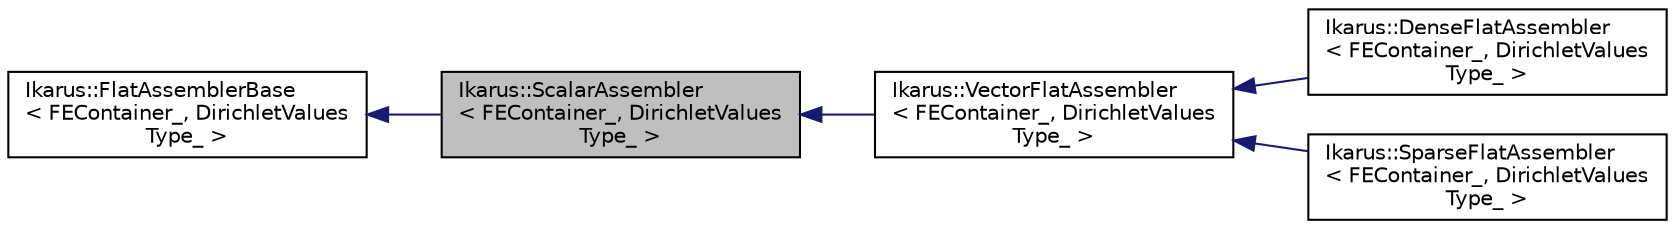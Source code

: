 digraph "Ikarus::ScalarAssembler&lt; FEContainer_, DirichletValuesType_ &gt;"
{
 // LATEX_PDF_SIZE
  edge [fontname="Helvetica",fontsize="10",labelfontname="Helvetica",labelfontsize="10"];
  node [fontname="Helvetica",fontsize="10",shape=record];
  rankdir="LR";
  Node1 [label="Ikarus::ScalarAssembler\l\< FEContainer_, DirichletValues\lType_ \>",height=0.2,width=0.4,color="black", fillcolor="grey75", style="filled", fontcolor="black",tooltip="ScalarAssembler assembles scalar quantities."];
  Node2 -> Node1 [dir="back",color="midnightblue",fontsize="10",style="solid"];
  Node2 [label="Ikarus::FlatAssemblerBase\l\< FEContainer_, DirichletValues\lType_ \>",height=0.2,width=0.4,color="black", fillcolor="white", style="filled",URL="$d8/d84/a01131.html",tooltip="The FlatAssemblerBase takes care of common subtasks done by flat assemblers."];
  Node1 -> Node3 [dir="back",color="midnightblue",fontsize="10",style="solid"];
  Node3 [label="Ikarus::VectorFlatAssembler\l\< FEContainer_, DirichletValues\lType_ \>",height=0.2,width=0.4,color="black", fillcolor="white", style="filled",URL="$d5/d3e/a01139.html",tooltip="VectorFlatAssembler assembles vector quantities using a flat basis Indexing strategy."];
  Node3 -> Node4 [dir="back",color="midnightblue",fontsize="10",style="solid"];
  Node4 [label="Ikarus::DenseFlatAssembler\l\< FEContainer_, DirichletValues\lType_ \>",height=0.2,width=0.4,color="black", fillcolor="white", style="filled",URL="$d8/ddb/a01147.html",tooltip="DenseFlatAssembler assembles matrix quantities using a flat basis Indexing strategy...."];
  Node3 -> Node5 [dir="back",color="midnightblue",fontsize="10",style="solid"];
  Node5 [label="Ikarus::SparseFlatAssembler\l\< FEContainer_, DirichletValues\lType_ \>",height=0.2,width=0.4,color="black", fillcolor="white", style="filled",URL="$db/db2/a01143.html",tooltip="SparseFlatAssembler assembles matrix quantities using a flat basis Indexing strategy...."];
}
